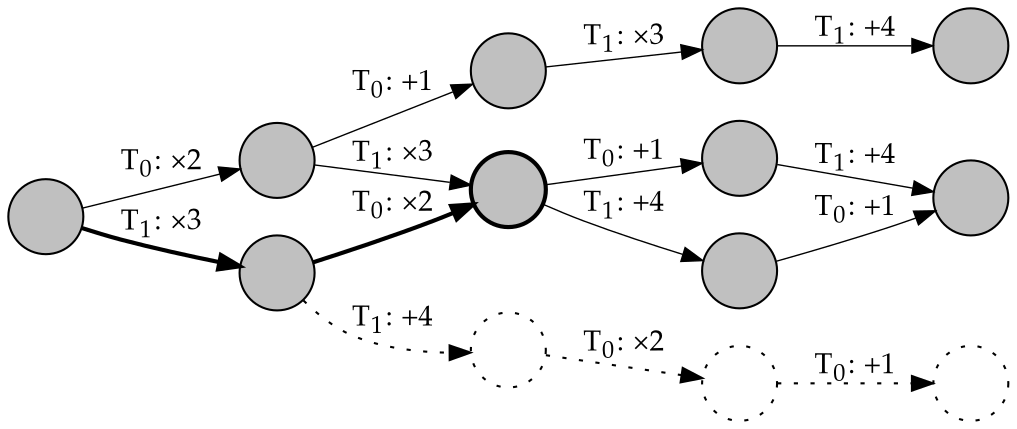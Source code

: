 digraph SDPOR {
    rankdir=LR;
    node [shape=circle,style=filled, fillcolor=grey,
          fontcolor=grey, fixedsize=true, label="", fontname="Palatino"];
    edge [fontname="Palatino", penwidth=0.66, color=black];

    00 -> 10 [label=<T<sub>0</sub>: &#215;2>];
    10 -> 20 [label=<T<sub>0</sub>: +1>];
    20 -> 217[label=<T<sub>1</sub>: &#215;3>];
    217-> 227[label=<T<sub>1</sub>: +4>];
    11 [style="bold,filled"];
    10 -> 11 [label=<T<sub>1</sub>: &#215;3>];
    11 -> 218[label=<T<sub>0</sub>: +1>];
    218-> 228[label=<T<sub>1</sub>: +4>];
    11 -> 128[label=<T<sub>1</sub>: +4>];
    128-> 228[label=<T<sub>0</sub>: +1>];
    edge [style=bold, penwidth=2.0];
    00 -> 01 [label=<T<sub>1</sub>: &#215;3>];
    01 -> 11 [label=<T<sub>0</sub>: &#215;2>];
    node [style=dotted];
    edge [style=dotted, penwidth=1.0];
    01 -> 02 [label=<T<sub>1</sub>: +4>];
    02 -> 129[label=<T<sub>0</sub>: &#215;2>];
    129-> 229[label=<T<sub>0</sub>: +1>];
}
